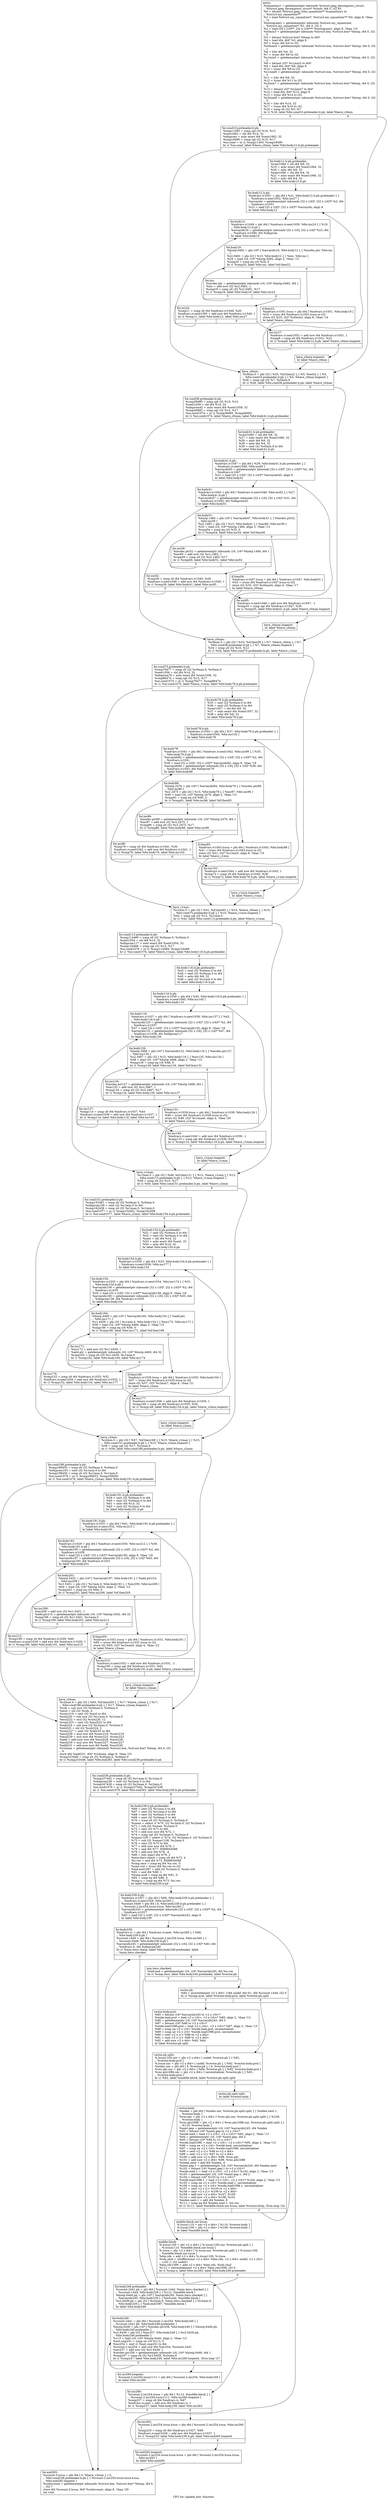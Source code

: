 digraph "CFG for 'update_box' function" {
	label="CFG for 'update_box' function";

	Node0x62ac150 [shape=record,label="{entry:\l  %cquantize1 = getelementptr inbounds %struct.jpeg_decompress_struct,\l... %struct.jpeg_decompress_struct* %cinfo, i64 0, i32 83\l  %0 = bitcast %struct.jpeg_color_quantizer** %cquantize1 to\l... %struct.my_cquantizer**\l  %1 = load %struct.my_cquantizer*, %struct.my_cquantizer** %0, align 8, !tbaa\l... !2\l  %histogram2 = getelementptr inbounds %struct.my_cquantizer,\l... %struct.my_cquantizer* %1, i64 0, i32 3\l  %2 = load [32 x i16]**, [32 x i16]*** %histogram2, align 8, !tbaa !10\l  %c0min3 = getelementptr inbounds %struct.box, %struct.box* %boxp, i64 0, i32\l... 0\l  %3 = bitcast %struct.box* %boxp to i64*\l  %4 = load i64, i64* %3, align 8\l  %5 = trunc i64 %4 to i32\l  %c0max4 = getelementptr inbounds %struct.box, %struct.box* %boxp, i64 0, i32\l... 1\l  %6 = lshr i64 %4, 32\l  %7 = trunc i64 %6 to i32\l  %c1min5 = getelementptr inbounds %struct.box, %struct.box* %boxp, i64 0, i32\l... 2\l  %8 = bitcast i32* %c1min5 to i64*\l  %9 = load i64, i64* %8, align 8\l  %10 = trunc i64 %9 to i32\l  %c1max6 = getelementptr inbounds %struct.box, %struct.box* %boxp, i64 0, i32\l... 3\l  %11 = lshr i64 %9, 32\l  %12 = trunc i64 %11 to i32\l  %c2min7 = getelementptr inbounds %struct.box, %struct.box* %boxp, i64 0, i32\l... 4\l  %13 = bitcast i32* %c2min7 to i64*\l  %14 = load i64, i64* %13, align 8\l  %15 = trunc i64 %14 to i32\l  %c2max8 = getelementptr inbounds %struct.box, %struct.box* %boxp, i64 0, i32\l... 5\l  %16 = lshr i64 %14, 32\l  %17 = trunc i64 %16 to i32\l  %18 = icmp slt i32 %5, %7\l  br i1 %18, label %for.cond10.preheader.lr.ph, label %have_c0min\l|{<s0>T|<s1>F}}"];
	Node0x62ac150:s0 -> Node0x628c610;
	Node0x62ac150:s1 -> Node0x628d1a0;
	Node0x628c610 [shape=record,label="{for.cond10.preheader.lr.ph:                       \l  %cmp11493 = icmp sgt i32 %10, %12\l  %sext1063 = shl i64 %14, 32\l  %idxprom = ashr exact i64 %sext1063, 32\l  %cmp18490 = icmp sgt i32 %15, %17\l  %or.cond = or i1 %cmp11493, %cmp18490\l  br i1 %or.cond, label %have_c0min, label %for.body12.lr.ph.preheader\l|{<s0>T|<s1>F}}"];
	Node0x628c610:s0 -> Node0x628d1a0;
	Node0x628c610:s1 -> Node0x628d6f0;
	Node0x628d6f0 [shape=record,label="{for.body12.lr.ph.preheader:                       \l  %sext1064 = shl i64 %9, 32\l  %19 = ashr exact i64 %sext1064, 32\l  %20 = ashr i64 %9, 32\l  %sext1066 = shl i64 %4, 32\l  %21 = ashr exact i64 %sext1066, 32\l  %22 = ashr i64 %4, 32\l  br label %for.body12.lr.ph\l}"];
	Node0x628d6f0 -> Node0x628db70;
	Node0x628db70 [shape=record,label="{for.body12.lr.ph:                                 \l  %indvars.iv1051 = phi i64 [ %21, %for.body12.lr.ph.preheader ], [\l... %indvars.iv.next1052, %for.inc27 ]\l  %arrayidx = getelementptr inbounds [32 x i16]*, [32 x i16]** %2, i64\l... %indvars.iv1051\l  %23 = load [32 x i16]*, [32 x i16]** %arrayidx, align 8\l  br label %for.body12\l}"];
	Node0x628db70 -> Node0x628d250;
	Node0x628d250 [shape=record,label="{for.body12:                                       \l  %indvars.iv1049 = phi i64 [ %indvars.iv.next1050, %for.inc24 ], [ %19,\l... %for.body12.lr.ph ]\l  %arrayidx16 = getelementptr inbounds [32 x i16], [32 x i16]* %23, i64\l... %indvars.iv1049, i64 %idxprom\l  br label %for.body19\l}"];
	Node0x628d250 -> Node0x628e540;
	Node0x628e540 [shape=record,label="{for.body19:                                       \l  %histp.0492 = phi i16* [ %arrayidx16, %for.body12 ], [ %incdec.ptr, %for.inc\l... ]\l  %c2.0491 = phi i32 [ %15, %for.body12 ], [ %inc, %for.inc ]\l  %24 = load i16, i16* %histp.0492, align 2, !tbaa !13\l  %cmp20 = icmp eq i16 %24, 0\l  br i1 %cmp20, label %for.inc, label %if.then22\l|{<s0>T|<s1>F}}"];
	Node0x628e540:s0 -> Node0x628e6f0;
	Node0x628e540:s1 -> Node0x628eb30;
	Node0x628eb30 [shape=record,label="{if.then22:                                        \l  %indvars.iv1051.lcssa = phi i64 [ %indvars.iv1051, %for.body19 ]\l  %25 = trunc i64 %indvars.iv1051.lcssa to i32\l  store i32 %25, i32* %c0min3, align 8, !tbaa !14\l  br label %have_c0min\l}"];
	Node0x628eb30 -> Node0x628d1a0;
	Node0x628e6f0 [shape=record,label="{for.inc:                                          \l  %incdec.ptr = getelementptr inbounds i16, i16* %histp.0492, i64 1\l  %inc = add nsw i32 %c2.0491, 1\l  %cmp18 = icmp slt i32 %c2.0491, %17\l  br i1 %cmp18, label %for.body19, label %for.inc24\l|{<s0>T|<s1>F}}"];
	Node0x628e6f0:s0 -> Node0x628e540;
	Node0x628e6f0:s1 -> Node0x628e2e0;
	Node0x628e2e0 [shape=record,label="{for.inc24:                                        \l  %cmp11 = icmp slt i64 %indvars.iv1049, %20\l  %indvars.iv.next1050 = add nsw i64 %indvars.iv1049, 1\l  br i1 %cmp11, label %for.body12, label %for.inc27\l|{<s0>T|<s1>F}}"];
	Node0x628e2e0:s0 -> Node0x628d250;
	Node0x628e2e0:s1 -> Node0x628dce0;
	Node0x628dce0 [shape=record,label="{for.inc27:                                        \l  %indvars.iv.next1052 = add nsw i64 %indvars.iv1051, 1\l  %cmp9 = icmp slt i64 %indvars.iv1051, %22\l  br i1 %cmp9, label %for.body12.lr.ph, label %have_c0min.loopexit\l|{<s0>T|<s1>F}}"];
	Node0x628dce0:s0 -> Node0x628db70;
	Node0x628dce0:s1 -> Node0x628f390;
	Node0x628f390 [shape=record,label="{have_c0min.loopexit:                              \l  br label %have_c0min\l}"];
	Node0x628f390 -> Node0x628d1a0;
	Node0x628d1a0 [shape=record,label="{have_c0min:                                       \l  %c0min.0 = phi i32 [ %25, %if.then22 ], [ %5, %entry ], [ %5,\l... %for.cond10.preheader.lr.ph ], [ %5, %have_c0min.loopexit ]\l  %26 = icmp sgt i32 %7, %c0min.0\l  br i1 %26, label %for.cond38.preheader.lr.ph, label %have_c0max\l|{<s0>T|<s1>F}}"];
	Node0x628d1a0:s0 -> Node0x628f5b0;
	Node0x628d1a0:s1 -> Node0x628f600;
	Node0x628f5b0 [shape=record,label="{for.cond38.preheader.lr.ph:                       \l  %cmp39485 = icmp sgt i32 %10, %12\l  %sext1059 = shl i64 %14, 32\l  %idxprom42 = ashr exact i64 %sext1059, 32\l  %cmp49482 = icmp sgt i32 %15, %17\l  %or.cond1074 = or i1 %cmp39485, %cmp49482\l  br i1 %or.cond1074, label %have_c0max, label %for.body41.lr.ph.preheader\l|{<s0>T|<s1>F}}"];
	Node0x628f5b0:s0 -> Node0x628f600;
	Node0x628f5b0:s1 -> Node0x628e170;
	Node0x628e170 [shape=record,label="{for.body41.lr.ph.preheader:                       \l  %sext1060 = shl i64 %9, 32\l  %27 = ashr exact i64 %sext1060, 32\l  %28 = ashr i64 %9, 32\l  %29 = ashr i64 %4, 32\l  %30 = sext i32 %c0min.0 to i64\l  br label %for.body41.lr.ph\l}"];
	Node0x628e170 -> Node0x6290060;
	Node0x6290060 [shape=record,label="{for.body41.lr.ph:                                 \l  %indvars.iv1047 = phi i64 [ %29, %for.body41.lr.ph.preheader ], [\l... %indvars.iv.next1048, %for.inc65 ]\l  %arrayidx45 = getelementptr inbounds [32 x i16]*, [32 x i16]** %2, i64\l... %indvars.iv1047\l  %31 = load [32 x i16]*, [32 x i16]** %arrayidx45, align 8\l  br label %for.body41\l}"];
	Node0x6290060 -> Node0x6290320;
	Node0x6290320 [shape=record,label="{for.body41:                                       \l  %indvars.iv1045 = phi i64 [ %indvars.iv.next1046, %for.inc62 ], [ %27,\l... %for.body41.lr.ph ]\l  %arrayidx47 = getelementptr inbounds [32 x i16], [32 x i16]* %31, i64\l... %indvars.iv1045, i64 %idxprom42\l  br label %for.body51\l}"];
	Node0x6290320 -> Node0x62b5b60;
	Node0x62b5b60 [shape=record,label="{for.body51:                                       \l  %histp.1484 = phi i16* [ %arrayidx47, %for.body41 ], [ %incdec.ptr52,\l... %for.inc59 ]\l  %c2.1483 = phi i32 [ %15, %for.body41 ], [ %inc60, %for.inc59 ]\l  %32 = load i16, i16* %histp.1484, align 2, !tbaa !13\l  %cmp54 = icmp eq i16 %32, 0\l  br i1 %cmp54, label %for.inc59, label %if.then56\l|{<s0>T|<s1>F}}"];
	Node0x62b5b60:s0 -> Node0x62b5d10;
	Node0x62b5b60:s1 -> Node0x628d010;
	Node0x628d010 [shape=record,label="{if.then56:                                        \l  %indvars.iv1047.lcssa = phi i64 [ %indvars.iv1047, %for.body51 ]\l  %33 = trunc i64 %indvars.iv1047.lcssa to i32\l  store i32 %33, i32* %c0max4, align 4, !tbaa !17\l  br label %have_c0max\l}"];
	Node0x628d010 -> Node0x628f600;
	Node0x62b5d10 [shape=record,label="{for.inc59:                                        \l  %incdec.ptr52 = getelementptr inbounds i16, i16* %histp.1484, i64 1\l  %inc60 = add nsw i32 %c2.1483, 1\l  %cmp49 = icmp slt i32 %c2.1483, %17\l  br i1 %cmp49, label %for.body51, label %for.inc62\l|{<s0>T|<s1>F}}"];
	Node0x62b5d10:s0 -> Node0x62b5b60;
	Node0x62b5d10:s1 -> Node0x62b5900;
	Node0x62b5900 [shape=record,label="{for.inc62:                                        \l  %cmp39 = icmp slt i64 %indvars.iv1045, %28\l  %indvars.iv.next1046 = add nsw i64 %indvars.iv1045, 1\l  br i1 %cmp39, label %for.body41, label %for.inc65\l|{<s0>T|<s1>F}}"];
	Node0x62b5900:s0 -> Node0x6290320;
	Node0x62b5900:s1 -> Node0x6290130;
	Node0x6290130 [shape=record,label="{for.inc65:                                        \l  %indvars.iv.next1048 = add nsw i64 %indvars.iv1047, -1\l  %cmp35 = icmp sgt i64 %indvars.iv1047, %30\l  br i1 %cmp35, label %for.body41.lr.ph, label %have_c0max.loopexit\l|{<s0>T|<s1>F}}"];
	Node0x6290130:s0 -> Node0x6290060;
	Node0x6290130:s1 -> Node0x62b6ac0;
	Node0x62b6ac0 [shape=record,label="{have_c0max.loopexit:                              \l  br label %have_c0max\l}"];
	Node0x62b6ac0 -> Node0x628f600;
	Node0x628f600 [shape=record,label="{have_c0max:                                       \l  %c0max.0 = phi i32 [ %33, %if.then56 ], [ %7, %have_c0min ], [ %7,\l... %for.cond38.preheader.lr.ph ], [ %7, %have_c0max.loopexit ]\l  %34 = icmp slt i32 %10, %12\l  br i1 %34, label %for.cond75.preheader.lr.ph, label %have_c1min\l|{<s0>T|<s1>F}}"];
	Node0x628f600:s0 -> Node0x62b6ce0;
	Node0x628f600:s1 -> Node0x62b6d30;
	Node0x62b6ce0 [shape=record,label="{for.cond75.preheader.lr.ph:                       \l  %cmp76477 = icmp slt i32 %c0max.0, %c0min.0\l  %sext1056 = shl i64 %14, 32\l  %idxprom79 = ashr exact i64 %sext1056, 32\l  %cmp86474 = icmp sgt i32 %15, %17\l  %or.cond1075 = or i1 %cmp76477, %cmp86474\l  br i1 %or.cond1075, label %have_c1min, label %for.body78.lr.ph.preheader\l|{<s0>T|<s1>F}}"];
	Node0x62b6ce0:s0 -> Node0x62b6d30;
	Node0x62b6ce0:s1 -> Node0x62b71b0;
	Node0x62b71b0 [shape=record,label="{for.body78.lr.ph.preheader:                       \l  %35 = sext i32 %c0min.0 to i64\l  %36 = sext i32 %c0max.0 to i64\l  %sext1057 = shl i64 %9, 32\l  %37 = ashr exact i64 %sext1057, 32\l  %38 = ashr i64 %9, 32\l  br label %for.body78.lr.ph\l}"];
	Node0x62b71b0 -> Node0x62b7440;
	Node0x62b7440 [shape=record,label="{for.body78.lr.ph:                                 \l  %indvars.iv1043 = phi i64 [ %37, %for.body78.lr.ph.preheader ], [\l... %indvars.iv.next1044, %for.inc102 ]\l  br label %for.body78\l}"];
	Node0x62b7440 -> Node0x62b7640;
	Node0x62b7640 [shape=record,label="{for.body78:                                       \l  %indvars.iv1041 = phi i64 [ %indvars.iv.next1042, %for.inc99 ], [ %35,\l... %for.body78.lr.ph ]\l  %arrayidx82 = getelementptr inbounds [32 x i16]*, [32 x i16]** %2, i64\l... %indvars.iv1041\l  %39 = load [32 x i16]*, [32 x i16]** %arrayidx82, align 8, !tbaa !18\l  %arrayidx84 = getelementptr inbounds [32 x i16], [32 x i16]* %39, i64\l... %indvars.iv1043, i64 %idxprom79\l  br label %for.body88\l}"];
	Node0x62b7640 -> Node0x62b7b50;
	Node0x62b7b50 [shape=record,label="{for.body88:                                       \l  %histp.2476 = phi i16* [ %arrayidx84, %for.body78 ], [ %incdec.ptr89,\l... %for.inc96 ]\l  %c2.2475 = phi i32 [ %15, %for.body78 ], [ %inc97, %for.inc96 ]\l  %40 = load i16, i16* %histp.2476, align 2, !tbaa !13\l  %cmp91 = icmp eq i16 %40, 0\l  br i1 %cmp91, label %for.inc96, label %if.then93\l|{<s0>T|<s1>F}}"];
	Node0x62b7b50:s0 -> Node0x62b7d00;
	Node0x62b7b50:s1 -> Node0x628fc10;
	Node0x628fc10 [shape=record,label="{if.then93:                                        \l  %indvars.iv1043.lcssa = phi i64 [ %indvars.iv1043, %for.body88 ]\l  %41 = trunc i64 %indvars.iv1043.lcssa to i32\l  store i32 %41, i32* %c1min5, align 8, !tbaa !19\l  br label %have_c1min\l}"];
	Node0x628fc10 -> Node0x62b6d30;
	Node0x62b7d00 [shape=record,label="{for.inc96:                                        \l  %incdec.ptr89 = getelementptr inbounds i16, i16* %histp.2476, i64 1\l  %inc97 = add nsw i32 %c2.2475, 1\l  %cmp86 = icmp slt i32 %c2.2475, %17\l  br i1 %cmp86, label %for.body88, label %for.inc99\l|{<s0>T|<s1>F}}"];
	Node0x62b7d00:s0 -> Node0x62b7b50;
	Node0x62b7d00:s1 -> Node0x62b77d0;
	Node0x62b77d0 [shape=record,label="{for.inc99:                                        \l  %cmp76 = icmp slt i64 %indvars.iv1041, %36\l  %indvars.iv.next1042 = add nsw i64 %indvars.iv1041, 1\l  br i1 %cmp76, label %for.body78, label %for.inc102\l|{<s0>T|<s1>F}}"];
	Node0x62b77d0:s0 -> Node0x62b7640;
	Node0x62b77d0:s1 -> Node0x62b7510;
	Node0x62b7510 [shape=record,label="{for.inc102:                                       \l  %indvars.iv.next1044 = add nsw i64 %indvars.iv1043, 1\l  %cmp72 = icmp slt i64 %indvars.iv1043, %38\l  br i1 %cmp72, label %for.body78.lr.ph, label %have_c1min.loopexit\l|{<s0>T|<s1>F}}"];
	Node0x62b7510:s0 -> Node0x62b7440;
	Node0x62b7510:s1 -> Node0x62b8fb0;
	Node0x62b8fb0 [shape=record,label="{have_c1min.loopexit:                              \l  br label %have_c1min\l}"];
	Node0x62b8fb0 -> Node0x62b6d30;
	Node0x62b6d30 [shape=record,label="{have_c1min:                                       \l  %c1min.0 = phi i32 [ %41, %if.then93 ], [ %10, %have_c0max ], [ %10,\l... %for.cond75.preheader.lr.ph ], [ %10, %have_c1min.loopexit ]\l  %42 = icmp sgt i32 %12, %c1min.0\l  br i1 %42, label %for.cond113.preheader.lr.ph, label %have_c1max\l|{<s0>T|<s1>F}}"];
	Node0x62b6d30:s0 -> Node0x62b91d0;
	Node0x62b6d30:s1 -> Node0x62b9220;
	Node0x62b91d0 [shape=record,label="{for.cond113.preheader.lr.ph:                      \l  %cmp114469 = icmp slt i32 %c0max.0, %c0min.0\l  %sext1054 = shl i64 %14, 32\l  %idxprom117 = ashr exact i64 %sext1054, 32\l  %cmp124466 = icmp sgt i32 %15, %17\l  %or.cond1076 = or i1 %cmp114469, %cmp124466\l  br i1 %or.cond1076, label %have_c1max, label %for.body116.lr.ph.preheader\l|{<s0>T|<s1>F}}"];
	Node0x62b91d0:s0 -> Node0x62b9220;
	Node0x62b91d0:s1 -> Node0x62b96a0;
	Node0x62b96a0 [shape=record,label="{for.body116.lr.ph.preheader:                      \l  %43 = sext i32 %c0min.0 to i64\l  %44 = sext i32 %c0max.0 to i64\l  %45 = ashr i64 %9, 32\l  %46 = sext i32 %c1min.0 to i64\l  br label %for.body116.lr.ph\l}"];
	Node0x62b96a0 -> Node0x62b9830;
	Node0x62b9830 [shape=record,label="{for.body116.lr.ph:                                \l  %indvars.iv1039 = phi i64 [ %45, %for.body116.lr.ph.preheader ], [\l... %indvars.iv.next1040, %for.inc140 ]\l  br label %for.body116\l}"];
	Node0x62b9830 -> Node0x62b9a60;
	Node0x62b9a60 [shape=record,label="{for.body116:                                      \l  %indvars.iv1037 = phi i64 [ %indvars.iv.next1038, %for.inc137 ], [ %43,\l... %for.body116.lr.ph ]\l  %arrayidx120 = getelementptr inbounds [32 x i16]*, [32 x i16]** %2, i64\l... %indvars.iv1037\l  %47 = load [32 x i16]*, [32 x i16]** %arrayidx120, align 8, !tbaa !18\l  %arrayidx122 = getelementptr inbounds [32 x i16], [32 x i16]* %47, i64\l... %indvars.iv1039, i64 %idxprom117\l  br label %for.body126\l}"];
	Node0x62b9a60 -> Node0x62b9f70;
	Node0x62b9f70 [shape=record,label="{for.body126:                                      \l  %histp.3468 = phi i16* [ %arrayidx122, %for.body116 ], [ %incdec.ptr127,\l... %for.inc134 ]\l  %c2.3467 = phi i32 [ %15, %for.body116 ], [ %inc135, %for.inc134 ]\l  %48 = load i16, i16* %histp.3468, align 2, !tbaa !13\l  %cmp129 = icmp eq i16 %48, 0\l  br i1 %cmp129, label %for.inc134, label %if.then131\l|{<s0>T|<s1>F}}"];
	Node0x62b9f70:s0 -> Node0x62ba120;
	Node0x62b9f70:s1 -> Node0x62ba570;
	Node0x62ba570 [shape=record,label="{if.then131:                                       \l  %indvars.iv1039.lcssa = phi i64 [ %indvars.iv1039, %for.body126 ]\l  %49 = trunc i64 %indvars.iv1039.lcssa to i32\l  store i32 %49, i32* %c1max6, align 4, !tbaa !20\l  br label %have_c1max\l}"];
	Node0x62ba570 -> Node0x62b9220;
	Node0x62ba120 [shape=record,label="{for.inc134:                                       \l  %incdec.ptr127 = getelementptr inbounds i16, i16* %histp.3468, i64 1\l  %inc135 = add nsw i32 %c2.3467, 1\l  %cmp124 = icmp slt i32 %c2.3467, %17\l  br i1 %cmp124, label %for.body126, label %for.inc137\l|{<s0>T|<s1>F}}"];
	Node0x62ba120:s0 -> Node0x62b9f70;
	Node0x62ba120:s1 -> Node0x62b9bf0;
	Node0x62b9bf0 [shape=record,label="{for.inc137:                                       \l  %cmp114 = icmp slt i64 %indvars.iv1037, %44\l  %indvars.iv.next1038 = add nsw i64 %indvars.iv1037, 1\l  br i1 %cmp114, label %for.body116, label %for.inc140\l|{<s0>T|<s1>F}}"];
	Node0x62b9bf0:s0 -> Node0x62b9a60;
	Node0x62b9bf0:s1 -> Node0x62b98d0;
	Node0x62b98d0 [shape=record,label="{for.inc140:                                       \l  %indvars.iv.next1040 = add nsw i64 %indvars.iv1039, -1\l  %cmp110 = icmp sgt i64 %indvars.iv1039, %46\l  br i1 %cmp110, label %for.body116.lr.ph, label %have_c1max.loopexit\l|{<s0>T|<s1>F}}"];
	Node0x62b98d0:s0 -> Node0x62b9830;
	Node0x62b98d0:s1 -> Node0x62badd0;
	Node0x62badd0 [shape=record,label="{have_c1max.loopexit:                              \l  br label %have_c1max\l}"];
	Node0x62badd0 -> Node0x62b9220;
	Node0x62b9220 [shape=record,label="{have_c1max:                                       \l  %c1max.0 = phi i32 [ %49, %if.then131 ], [ %12, %have_c1min ], [ %12,\l... %for.cond113.preheader.lr.ph ], [ %12, %have_c1max.loopexit ]\l  %50 = icmp slt i32 %15, %17\l  br i1 %50, label %for.cond151.preheader.lr.ph, label %have_c2min\l|{<s0>T|<s1>F}}"];
	Node0x62b9220:s0 -> Node0x62baff0;
	Node0x62b9220:s1 -> Node0x62bb040;
	Node0x62baff0 [shape=record,label="{for.cond151.preheader.lr.ph:                      \l  %cmp152461 = icmp slt i32 %c0max.0, %c0min.0\l  %idxprom156 = sext i32 %c1min.0 to i64\l  %cmp162458 = icmp slt i32 %c1max.0, %c1min.0\l  %or.cond1077 = or i1 %cmp152461, %cmp162458\l  br i1 %or.cond1077, label %have_c2min, label %for.body154.lr.ph.preheader\l|{<s0>T|<s1>F}}"];
	Node0x62baff0:s0 -> Node0x62bb040;
	Node0x62baff0:s1 -> Node0x62bb390;
	Node0x62bb390 [shape=record,label="{for.body154.lr.ph.preheader:                      \l  %51 = sext i32 %c0min.0 to i64\l  %52 = sext i32 %c0max.0 to i64\l  %sext = shl i64 %14, 32\l  %53 = ashr exact i64 %sext, 32\l  %54 = ashr i64 %14, 32\l  br label %for.body154.lr.ph\l}"];
	Node0x62bb390 -> Node0x62bb640;
	Node0x62bb640 [shape=record,label="{for.body154.lr.ph:                                \l  %indvars.iv1035 = phi i64 [ %53, %for.body154.lr.ph.preheader ], [\l... %indvars.iv.next1036, %for.inc177 ]\l  br label %for.body154\l}"];
	Node0x62bb640 -> Node0x62bb870;
	Node0x62bb870 [shape=record,label="{for.body154:                                      \l  %indvars.iv1033 = phi i64 [ %indvars.iv.next1034, %for.inc174 ], [ %51,\l... %for.body154.lr.ph ]\l  %arrayidx158 = getelementptr inbounds [32 x i16]*, [32 x i16]** %2, i64\l... %indvars.iv1033\l  %55 = load [32 x i16]*, [32 x i16]** %arrayidx158, align 8, !tbaa !18\l  %arrayidx160 = getelementptr inbounds [32 x i16], [32 x i16]* %55, i64\l... %idxprom156, i64 %indvars.iv1035\l  br label %for.body164\l}"];
	Node0x62bb870 -> Node0x62bbd80;
	Node0x62bbd80 [shape=record,label="{for.body164:                                      \l  %histp.4460 = phi i16* [ %arrayidx160, %for.body154 ], [ %add.ptr,\l... %for.inc171 ]\l  %c1.4459 = phi i32 [ %c1min.0, %for.body154 ], [ %inc172, %for.inc171 ]\l  %56 = load i16, i16* %histp.4460, align 2, !tbaa !13\l  %cmp166 = icmp eq i16 %56, 0\l  br i1 %cmp166, label %for.inc171, label %if.then168\l|{<s0>T|<s1>F}}"];
	Node0x62bbd80:s0 -> Node0x62bbf20;
	Node0x62bbd80:s1 -> Node0x62bc370;
	Node0x62bc370 [shape=record,label="{if.then168:                                       \l  %indvars.iv1035.lcssa = phi i64 [ %indvars.iv1035, %for.body164 ]\l  %57 = trunc i64 %indvars.iv1035.lcssa to i32\l  store i32 %57, i32* %c2min7, align 8, !tbaa !21\l  br label %have_c2min\l}"];
	Node0x62bc370 -> Node0x62bb040;
	Node0x62bbf20 [shape=record,label="{for.inc171:                                       \l  %inc172 = add nsw i32 %c1.4459, 1\l  %add.ptr = getelementptr inbounds i16, i16* %histp.4460, i64 32\l  %cmp162 = icmp slt i32 %c1.4459, %c1max.0\l  br i1 %cmp162, label %for.body164, label %for.inc174\l|{<s0>T|<s1>F}}"];
	Node0x62bbf20:s0 -> Node0x62bbd80;
	Node0x62bbf20:s1 -> Node0x62bba00;
	Node0x62bba00 [shape=record,label="{for.inc174:                                       \l  %cmp152 = icmp slt i64 %indvars.iv1033, %52\l  %indvars.iv.next1034 = add nsw i64 %indvars.iv1033, 1\l  br i1 %cmp152, label %for.body154, label %for.inc177\l|{<s0>T|<s1>F}}"];
	Node0x62bba00:s0 -> Node0x62bb870;
	Node0x62bba00:s1 -> Node0x62bb6e0;
	Node0x62bb6e0 [shape=record,label="{for.inc177:                                       \l  %indvars.iv.next1036 = add nsw i64 %indvars.iv1035, 1\l  %cmp148 = icmp slt i64 %indvars.iv1035, %54\l  br i1 %cmp148, label %for.body154.lr.ph, label %have_c2min.loopexit\l|{<s0>T|<s1>F}}"];
	Node0x62bb6e0:s0 -> Node0x62bb640;
	Node0x62bb6e0:s1 -> Node0x62bcbd0;
	Node0x62bcbd0 [shape=record,label="{have_c2min.loopexit:                              \l  br label %have_c2min\l}"];
	Node0x62bcbd0 -> Node0x62bb040;
	Node0x62bb040 [shape=record,label="{have_c2min:                                       \l  %c2min.0 = phi i32 [ %57, %if.then168 ], [ %15, %have_c1max ], [ %15,\l... %for.cond151.preheader.lr.ph ], [ %15, %have_c2min.loopexit ]\l  %58 = icmp sgt i32 %17, %c2min.0\l  br i1 %58, label %for.cond188.preheader.lr.ph, label %have_c2max\l|{<s0>T|<s1>F}}"];
	Node0x62bb040:s0 -> Node0x62bcdf0;
	Node0x62bb040:s1 -> Node0x62bce40;
	Node0x62bcdf0 [shape=record,label="{for.cond188.preheader.lr.ph:                      \l  %cmp189453 = icmp slt i32 %c0max.0, %c0min.0\l  %idxprom193 = sext i32 %c1min.0 to i64\l  %cmp199450 = icmp slt i32 %c1max.0, %c1min.0\l  %or.cond1078 = or i1 %cmp189453, %cmp199450\l  br i1 %or.cond1078, label %have_c2max, label %for.body191.lr.ph.preheader\l|{<s0>T|<s1>F}}"];
	Node0x62bcdf0:s0 -> Node0x62bce40;
	Node0x62bcdf0:s1 -> Node0x62bd190;
	Node0x62bd190 [shape=record,label="{for.body191.lr.ph.preheader:                      \l  %59 = sext i32 %c0min.0 to i64\l  %60 = sext i32 %c0max.0 to i64\l  %61 = ashr i64 %14, 32\l  %62 = sext i32 %c2min.0 to i64\l  br label %for.body191.lr.ph\l}"];
	Node0x62bd190 -> Node0x62bd320;
	Node0x62bd320 [shape=record,label="{for.body191.lr.ph:                                \l  %indvars.iv1031 = phi i64 [ %61, %for.body191.lr.ph.preheader ], [\l... %indvars.iv.next1032, %for.inc215 ]\l  br label %for.body191\l}"];
	Node0x62bd320 -> Node0x62bd5b0;
	Node0x62bd5b0 [shape=record,label="{for.body191:                                      \l  %indvars.iv1029 = phi i64 [ %indvars.iv.next1030, %for.inc212 ], [ %59,\l... %for.body191.lr.ph ]\l  %arrayidx195 = getelementptr inbounds [32 x i16]*, [32 x i16]** %2, i64\l... %indvars.iv1029\l  %63 = load [32 x i16]*, [32 x i16]** %arrayidx195, align 8, !tbaa !18\l  %arrayidx197 = getelementptr inbounds [32 x i16], [32 x i16]* %63, i64\l... %idxprom193, i64 %indvars.iv1031\l  br label %for.body201\l}"];
	Node0x62bd5b0 -> Node0x62bdac0;
	Node0x62bdac0 [shape=record,label="{for.body201:                                      \l  %histp.5452 = phi i16* [ %arrayidx197, %for.body191 ], [ %add.ptr210,\l... %for.inc208 ]\l  %c1.5451 = phi i32 [ %c1min.0, %for.body191 ], [ %inc209, %for.inc208 ]\l  %64 = load i16, i16* %histp.5452, align 2, !tbaa !13\l  %cmp203 = icmp eq i16 %64, 0\l  br i1 %cmp203, label %for.inc208, label %if.then205\l|{<s0>T|<s1>F}}"];
	Node0x62bdac0:s0 -> Node0x62bdc70;
	Node0x62bdac0:s1 -> Node0x62b6160;
	Node0x62b6160 [shape=record,label="{if.then205:                                       \l  %indvars.iv1031.lcssa = phi i64 [ %indvars.iv1031, %for.body201 ]\l  %65 = trunc i64 %indvars.iv1031.lcssa to i32\l  store i32 %65, i32* %c2max8, align 4, !tbaa !22\l  br label %have_c2max\l}"];
	Node0x62b6160 -> Node0x62bce40;
	Node0x62bdc70 [shape=record,label="{for.inc208:                                       \l  %inc209 = add nsw i32 %c1.5451, 1\l  %add.ptr210 = getelementptr inbounds i16, i16* %histp.5452, i64 32\l  %cmp199 = icmp slt i32 %c1.5451, %c1max.0\l  br i1 %cmp199, label %for.body201, label %for.inc212\l|{<s0>T|<s1>F}}"];
	Node0x62bdc70:s0 -> Node0x62bdac0;
	Node0x62bdc70:s1 -> Node0x62bd740;
	Node0x62bd740 [shape=record,label="{for.inc212:                                       \l  %cmp189 = icmp slt i64 %indvars.iv1029, %60\l  %indvars.iv.next1030 = add nsw i64 %indvars.iv1029, 1\l  br i1 %cmp189, label %for.body191, label %for.inc215\l|{<s0>T|<s1>F}}"];
	Node0x62bd740:s0 -> Node0x62bd5b0;
	Node0x62bd740:s1 -> Node0x62bd420;
	Node0x62bd420 [shape=record,label="{for.inc215:                                       \l  %indvars.iv.next1032 = add nsw i64 %indvars.iv1031, -1\l  %cmp185 = icmp sgt i64 %indvars.iv1031, %62\l  br i1 %cmp185, label %for.body191.lr.ph, label %have_c2max.loopexit\l|{<s0>T|<s1>F}}"];
	Node0x62bd420:s0 -> Node0x62bd320;
	Node0x62bd420:s1 -> Node0x62bf750;
	Node0x62bf750 [shape=record,label="{have_c2max.loopexit:                              \l  br label %have_c2max\l}"];
	Node0x62bf750 -> Node0x62bce40;
	Node0x62bce40 [shape=record,label="{have_c2max:                                       \l  %c2max.0 = phi i32 [ %65, %if.then205 ], [ %17, %have_c2min ], [ %17,\l... %for.cond188.preheader.lr.ph ], [ %17, %have_c2max.loopexit ]\l  %sub = sub nsw i32 %c0max.0, %c0min.0\l  %mul = shl i32 %sub, 4\l  %conv219 = sext i32 %mul to i64\l  %sub220 = sub nsw i32 %c1max.0, %c1min.0\l  %mul222 = mul i32 %sub220, 12\l  %conv223 = sext i32 %mul222 to i64\l  %sub224 = sub nsw i32 %c2max.0, %c2min.0\l  %shl225 = shl i32 %sub224, 3\l  %conv227 = sext i32 %shl225 to i64\l  %mul228 = mul nsw i64 %conv219, %conv219\l  %mul229 = mul nsw i64 %conv223, %conv223\l  %add = add nuw nsw i64 %mul229, %mul228\l  %mul230 = mul nsw i64 %conv227, %conv227\l  %add231 = add nuw nsw i64 %add, %mul230\l  %volume = getelementptr inbounds %struct.box, %struct.box* %boxp, i64 0, i32\l... 6\l  store i64 %add231, i64* %volume, align 8, !tbaa !23\l  %cmp233446 = icmp slt i32 %c0max.0, %c0min.0\l  br i1 %cmp233446, label %for.end265, label %for.cond236.preheader.lr.ph\l|{<s0>T|<s1>F}}"];
	Node0x62bce40:s0 -> Node0x62c01c0;
	Node0x62bce40:s1 -> Node0x62c0240;
	Node0x62c0240 [shape=record,label="{for.cond236.preheader.lr.ph:                      \l  %cmp237442 = icmp slt i32 %c1max.0, %c1min.0\l  %idxprom240 = sext i32 %c2min.0 to i64\l  %cmp247438 = icmp slt i32 %c2max.0, %c2min.0\l  %or.cond1079 = or i1 %cmp237442, %cmp247438\l  br i1 %or.cond1079, label %for.end265, label %for.body239.lr.ph.preheader\l|{<s0>T|<s1>F}}"];
	Node0x62c0240:s0 -> Node0x62c01c0;
	Node0x62c0240:s1 -> Node0x62c0590;
	Node0x62c0590 [shape=record,label="{for.body239.lr.ph.preheader:                      \l  %66 = sext i32 %c1min.0 to i64\l  %67 = sext i32 %c1max.0 to i64\l  %68 = sext i32 %c0min.0 to i64\l  %69 = sext i32 %c0max.0 to i64\l  %70 = icmp slt i32 %c2max.0, %c2min.0\l  %smax = select i1 %70, i32 %c2min.0, i32 %c2max.0\l  %71 = sub i32 %smax, %c2min.0\l  %72 = zext i32 %71 to i64\l  %73 = add nuw nsw i64 %72, 1\l  %74 = icmp sgt i32 %c2max.0, %c2min.0\l  %smax1108 = select i1 %74, i32 %c2max.0, i32 %c2min.0\l  %75 = sub i32 %smax1108, %c2min.0\l  %76 = zext i32 %75 to i64\l  %77 = add nuw nsw i64 %76, 1\l  %78 = and i64 %77, 8589934588\l  %79 = add nsw i64 %78, -4\l  %80 = lshr exact i64 %79, 2\l  %min.iters.check = icmp ult i64 %73, 4\l  %n.vec = and i64 %73, 8589934588\l  %cmp.zero = icmp eq i64 %n.vec, 0\l  %cast.crd = trunc i64 %n.vec to i32\l  %ind.end1087 = add i32 %c2min.0, %cast.crd\l  %81 = and i64 %80, 1\l  %lcmp.mod = icmp eq i64 %81, 0\l  %82 = icmp eq i64 %80, 0\l  %cmp.n = icmp eq i64 %73, %n.vec\l  br label %for.body239.lr.ph\l}"];
	Node0x62c0590 -> Node0x62c13d0;
	Node0x62c13d0 [shape=record,label="{for.body239.lr.ph:                                \l  %indvars.iv1027 = phi i64 [ %68, %for.body239.lr.ph.preheader ], [\l... %indvars.iv.next1028, %for.inc263 ]\l  %ccount.0448 = phi i64 [ 0, %for.body239.lr.ph.preheader ], [\l... %ccount.2.inc254.lcssa.lcssa, %for.inc263 ]\l  %arrayidx243 = getelementptr inbounds [32 x i16]*, [32 x i16]** %2, i64\l... %indvars.iv1027\l  %83 = load [32 x i16]*, [32 x i16]** %arrayidx243, align 8\l  br label %for.body239\l}"];
	Node0x62c13d0 -> Node0x62c1a40;
	Node0x62c1a40 [shape=record,label="{for.body239:                                      \l  %indvars.iv = phi i64 [ %indvars.iv.next, %for.inc260 ], [ %66,\l... %for.body239.lr.ph ]\l  %ccount.1444 = phi i64 [ %ccount.2.inc254.lcssa, %for.inc260 ], [\l... %ccount.0448, %for.body239.lr.ph ]\l  %arrayidx245 = getelementptr inbounds [32 x i16], [32 x i16]* %83, i64\l... %indvars.iv, i64 %idxprom240\l  br i1 %min.iters.check, label %for.body249.preheader, label\l... %min.iters.checked\l|{<s0>T|<s1>F}}"];
	Node0x62c1a40:s0 -> Node0x62c2050;
	Node0x62c1a40:s1 -> Node0x62c2150;
	Node0x62c2150 [shape=record,label="{min.iters.checked:                                \l  %ind.end = getelementptr i16, i16* %arrayidx245, i64 %n.vec\l  br i1 %cmp.zero, label %for.body249.preheader, label %vector.ph\l|{<s0>T|<s1>F}}"];
	Node0x62c2150:s0 -> Node0x62c2050;
	Node0x62c2150:s1 -> Node0x62c23a0;
	Node0x62c23a0 [shape=record,label="{vector.ph:                                        \l  %84 = insertelement \<2 x i64\> \<i64 undef, i64 0\>, i64 %ccount.1444, i32 0\l  br i1 %lcmp.mod, label %vector.body.prol, label %vector.ph.split\l|{<s0>T|<s1>F}}"];
	Node0x62c23a0:s0 -> Node0x62c2950;
	Node0x62c23a0:s1 -> Node0x62c2a50;
	Node0x62c2950 [shape=record,label="{vector.body.prol:                                 \l  %85 = bitcast i16* %arrayidx245 to \<2 x i16\>*\l  %wide.load.prol = load \<2 x i16\>, \<2 x i16\>* %85, align 2, !tbaa !13\l  %86 = getelementptr i16, i16* %arrayidx245, i64 2\l  %87 = bitcast i16* %86 to \<2 x i16\>*\l  %wide.load1096.prol = load \<2 x i16\>, \<2 x i16\>* %87, align 2, !tbaa !13\l  %88 = icmp ne \<2 x i16\> %wide.load.prol, zeroinitializer\l  %89 = icmp ne \<2 x i16\> %wide.load1096.prol, zeroinitializer\l  %90 = zext \<2 x i1\> %88 to \<2 x i64\>\l  %91 = zext \<2 x i1\> %89 to \<2 x i64\>\l  %92 = add nsw \<2 x i64\> %90, %84\l  br label %vector.ph.split\l}"];
	Node0x62c2950 -> Node0x62c2a50;
	Node0x62c2a50 [shape=record,label="{vector.ph.split:                                  \l  %.lcssa1100.unr = phi \<2 x i64\> [ undef, %vector.ph ], [ %91,\l... %vector.body.prol ]\l  %.lcssa.unr = phi \<2 x i64\> [ undef, %vector.ph ], [ %92, %vector.body.prol ]\l  %index.unr = phi i64 [ 0, %vector.ph ], [ 4, %vector.body.prol ]\l  %vec.phi.unr = phi \<2 x i64\> [ %84, %vector.ph ], [ %92, %vector.body.prol ]\l  %vec.phi1088.unr = phi \<2 x i64\> [ zeroinitializer, %vector.ph ], [ %91,\l... %vector.body.prol ]\l  br i1 %82, label %middle.block, label %vector.ph.split.split\l|{<s0>T|<s1>F}}"];
	Node0x62c2a50:s0 -> Node0x62c38e0;
	Node0x62c2a50:s1 -> Node0x62c39f0;
	Node0x62c39f0 [shape=record,label="{vector.ph.split.split:                            \l  br label %vector.body\l}"];
	Node0x62c39f0 -> Node0x62c3b60;
	Node0x62c3b60 [shape=record,label="{vector.body:                                      \l  %index = phi i64 [ %index.unr, %vector.ph.split.split ], [ %index.next.1,\l... %vector.body ]\l  %vec.phi = phi \<2 x i64\> [ %vec.phi.unr, %vector.ph.split.split ], [ %109,\l... %vector.body ]\l  %vec.phi1088 = phi \<2 x i64\> [ %vec.phi1088.unr, %vector.ph.split.split ], [\l... %110, %vector.body ]\l  %next.gep = getelementptr i16, i16* %arrayidx245, i64 %index\l  %93 = bitcast i16* %next.gep to \<2 x i16\>*\l  %wide.load = load \<2 x i16\>, \<2 x i16\>* %93, align 2, !tbaa !13\l  %94 = getelementptr i16, i16* %next.gep, i64 2\l  %95 = bitcast i16* %94 to \<2 x i16\>*\l  %wide.load1096 = load \<2 x i16\>, \<2 x i16\>* %95, align 2, !tbaa !13\l  %96 = icmp ne \<2 x i16\> %wide.load, zeroinitializer\l  %97 = icmp ne \<2 x i16\> %wide.load1096, zeroinitializer\l  %98 = zext \<2 x i1\> %96 to \<2 x i64\>\l  %99 = zext \<2 x i1\> %97 to \<2 x i64\>\l  %100 = add nsw \<2 x i64\> %98, %vec.phi\l  %101 = add nsw \<2 x i64\> %99, %vec.phi1088\l  %index.next = add i64 %index, 4\l  %next.gep.1 = getelementptr i16, i16* %arrayidx245, i64 %index.next\l  %102 = bitcast i16* %next.gep.1 to \<2 x i16\>*\l  %wide.load.1 = load \<2 x i16\>, \<2 x i16\>* %102, align 2, !tbaa !13\l  %103 = getelementptr i16, i16* %next.gep.1, i64 2\l  %104 = bitcast i16* %103 to \<2 x i16\>*\l  %wide.load1096.1 = load \<2 x i16\>, \<2 x i16\>* %104, align 2, !tbaa !13\l  %105 = icmp ne \<2 x i16\> %wide.load.1, zeroinitializer\l  %106 = icmp ne \<2 x i16\> %wide.load1096.1, zeroinitializer\l  %107 = zext \<2 x i1\> %105 to \<2 x i64\>\l  %108 = zext \<2 x i1\> %106 to \<2 x i64\>\l  %109 = add nsw \<2 x i64\> %107, %100\l  %110 = add nsw \<2 x i64\> %108, %101\l  %index.next.1 = add i64 %index, 8\l  %111 = icmp eq i64 %index.next.1, %n.vec\l  br i1 %111, label %middle.block.unr-lcssa, label %vector.body, !llvm.loop !24\l|{<s0>T|<s1>F}}"];
	Node0x62c3b60:s0 -> Node0x62c4da0;
	Node0x62c3b60:s1 -> Node0x62c3b60;
	Node0x62c4da0 [shape=record,label="{middle.block.unr-lcssa:                           \l  %.lcssa1110 = phi \<2 x i64\> [ %110, %vector.body ]\l  %.lcssa1109 = phi \<2 x i64\> [ %109, %vector.body ]\l  br label %middle.block\l}"];
	Node0x62c4da0 -> Node0x62c38e0;
	Node0x62c38e0 [shape=record,label="{middle.block:                                     \l  %.lcssa1100 = phi \<2 x i64\> [ %.lcssa1100.unr, %vector.ph.split ], [\l... %.lcssa1110, %middle.block.unr-lcssa ]\l  %.lcssa = phi \<2 x i64\> [ %.lcssa.unr, %vector.ph.split ], [ %.lcssa1109,\l... %middle.block.unr-lcssa ]\l  %bin.rdx = add \<2 x i64\> %.lcssa1100, %.lcssa\l  %rdx.shuf = shufflevector \<2 x i64\> %bin.rdx, \<2 x i64\> undef, \<2 x i32\>\l... \<i32 1, i32 undef\>\l  %bin.rdx1099 = add \<2 x i64\> %bin.rdx, %rdx.shuf\l  %112 = extractelement \<2 x i64\> %bin.rdx1099, i32 0\l  br i1 %cmp.n, label %for.inc260, label %for.body249.preheader\l|{<s0>T|<s1>F}}"];
	Node0x62c38e0:s0 -> Node0x62c1bc0;
	Node0x62c38e0:s1 -> Node0x62c2050;
	Node0x62c2050 [shape=record,label="{for.body249.preheader:                            \l  %ccount.2441.ph = phi i64 [ %ccount.1444, %min.iters.checked ], [\l... %ccount.1444, %for.body239 ], [ %112, %middle.block ]\l  %histp.6440.ph = phi i16* [ %arrayidx245, %min.iters.checked ], [\l... %arrayidx245, %for.body239 ], [ %ind.end, %middle.block ]\l  %c2.6439.ph = phi i32 [ %c2min.0, %min.iters.checked ], [ %c2min.0,\l... %for.body239 ], [ %ind.end1087, %middle.block ]\l  br label %for.body249\l}"];
	Node0x62c2050 -> Node0x62c5880;
	Node0x62c5880 [shape=record,label="{for.body249:                                      \l  %ccount.2441 = phi i64 [ %ccount.2.inc254, %for.body249 ], [\l... %ccount.2441.ph, %for.body249.preheader ]\l  %histp.6440 = phi i16* [ %incdec.ptr258, %for.body249 ], [ %histp.6440.ph,\l... %for.body249.preheader ]\l  %c2.6439 = phi i32 [ %inc257, %for.body249 ], [ %c2.6439.ph,\l... %for.body249.preheader ]\l  %113 = load i16, i16* %histp.6440, align 2, !tbaa !13\l  %not.cmp251 = icmp ne i16 %113, 0\l  %inc254 = zext i1 %not.cmp251 to i64\l  %ccount.2.inc254 = add nsw i64 %inc254, %ccount.2441\l  %inc257 = add nsw i32 %c2.6439, 1\l  %incdec.ptr258 = getelementptr inbounds i16, i16* %histp.6440, i64 1\l  %cmp247 = icmp slt i32 %c2.6439, %c2max.0\l  br i1 %cmp247, label %for.body249, label %for.inc260.loopexit, !llvm.loop !27\l|{<s0>T|<s1>F}}"];
	Node0x62c5880:s0 -> Node0x62c5880;
	Node0x62c5880:s1 -> Node0x62c6170;
	Node0x62c6170 [shape=record,label="{for.inc260.loopexit:                              \l  %ccount.2.inc254.lcssa1111 = phi i64 [ %ccount.2.inc254, %for.body249 ]\l  br label %for.inc260\l}"];
	Node0x62c6170 -> Node0x62c1bc0;
	Node0x62c1bc0 [shape=record,label="{for.inc260:                                       \l  %ccount.2.inc254.lcssa = phi i64 [ %112, %middle.block ], [\l... %ccount.2.inc254.lcssa1111, %for.inc260.loopexit ]\l  %cmp237 = icmp slt i64 %indvars.iv, %67\l  %indvars.iv.next = add nsw i64 %indvars.iv, 1\l  br i1 %cmp237, label %for.body239, label %for.inc263\l|{<s0>T|<s1>F}}"];
	Node0x62c1bc0:s0 -> Node0x62c1a40;
	Node0x62c1bc0:s1 -> Node0x62c15a0;
	Node0x62c15a0 [shape=record,label="{for.inc263:                                       \l  %ccount.2.inc254.lcssa.lcssa = phi i64 [ %ccount.2.inc254.lcssa, %for.inc260\l... ]\l  %cmp233 = icmp slt i64 %indvars.iv1027, %69\l  %indvars.iv.next1028 = add nsw i64 %indvars.iv1027, 1\l  br i1 %cmp233, label %for.body239.lr.ph, label %for.end265.loopexit\l|{<s0>T|<s1>F}}"];
	Node0x62c15a0:s0 -> Node0x62c13d0;
	Node0x62c15a0:s1 -> Node0x62c6690;
	Node0x62c6690 [shape=record,label="{for.end265.loopexit:                              \l  %ccount.2.inc254.lcssa.lcssa.lcssa = phi i64 [ %ccount.2.inc254.lcssa.lcssa,\l... %for.inc263 ]\l  br label %for.end265\l}"];
	Node0x62c6690 -> Node0x62c01c0;
	Node0x62c01c0 [shape=record,label="{for.end265:                                       \l  %ccount.0.lcssa = phi i64 [ 0, %have_c2max ], [ 0,\l... %for.cond236.preheader.lr.ph ], [ %ccount.2.inc254.lcssa.lcssa.lcssa,\l... %for.end265.loopexit ]\l  %colorcount = getelementptr inbounds %struct.box, %struct.box* %boxp, i64 0,\l... i32 7\l  store i64 %ccount.0.lcssa, i64* %colorcount, align 8, !tbaa !29\l  ret void\l}"];
}
